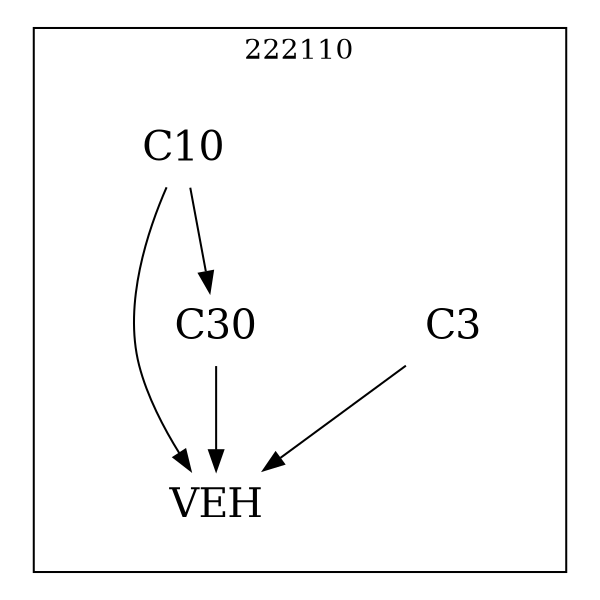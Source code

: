 strict digraph DAGS {
	size = "4,4!" ; ratio ="fill"; subgraph cluster_0{
			labeldoc = "t";
			label = "222110";node	[label= VEH, shape = plaintext, fontsize=20] VEH;node	[label= C3, shape = plaintext, fontsize=20] C3;node	[label= C10, shape = plaintext, fontsize=20] C10;node	[label= C30, shape = plaintext, fontsize=20] C30;
C3->VEH;
C10->VEH;
C10->C30;
C30->VEH;
	}}